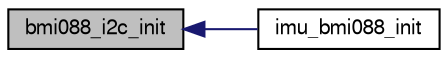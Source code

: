digraph "bmi088_i2c_init"
{
  edge [fontname="FreeSans",fontsize="10",labelfontname="FreeSans",labelfontsize="10"];
  node [fontname="FreeSans",fontsize="10",shape=record];
  rankdir="LR";
  Node1 [label="bmi088_i2c_init",height=0.2,width=0.4,color="black", fillcolor="grey75", style="filled", fontcolor="black"];
  Node1 -> Node2 [dir="back",color="midnightblue",fontsize="10",style="solid",fontname="FreeSans"];
  Node2 [label="imu_bmi088_init",height=0.2,width=0.4,color="black", fillcolor="white", style="filled",URL="$imu__bmi088__i2c_8h.html#a4ec1a0298ee37c4786dc783237880a03"];
}
